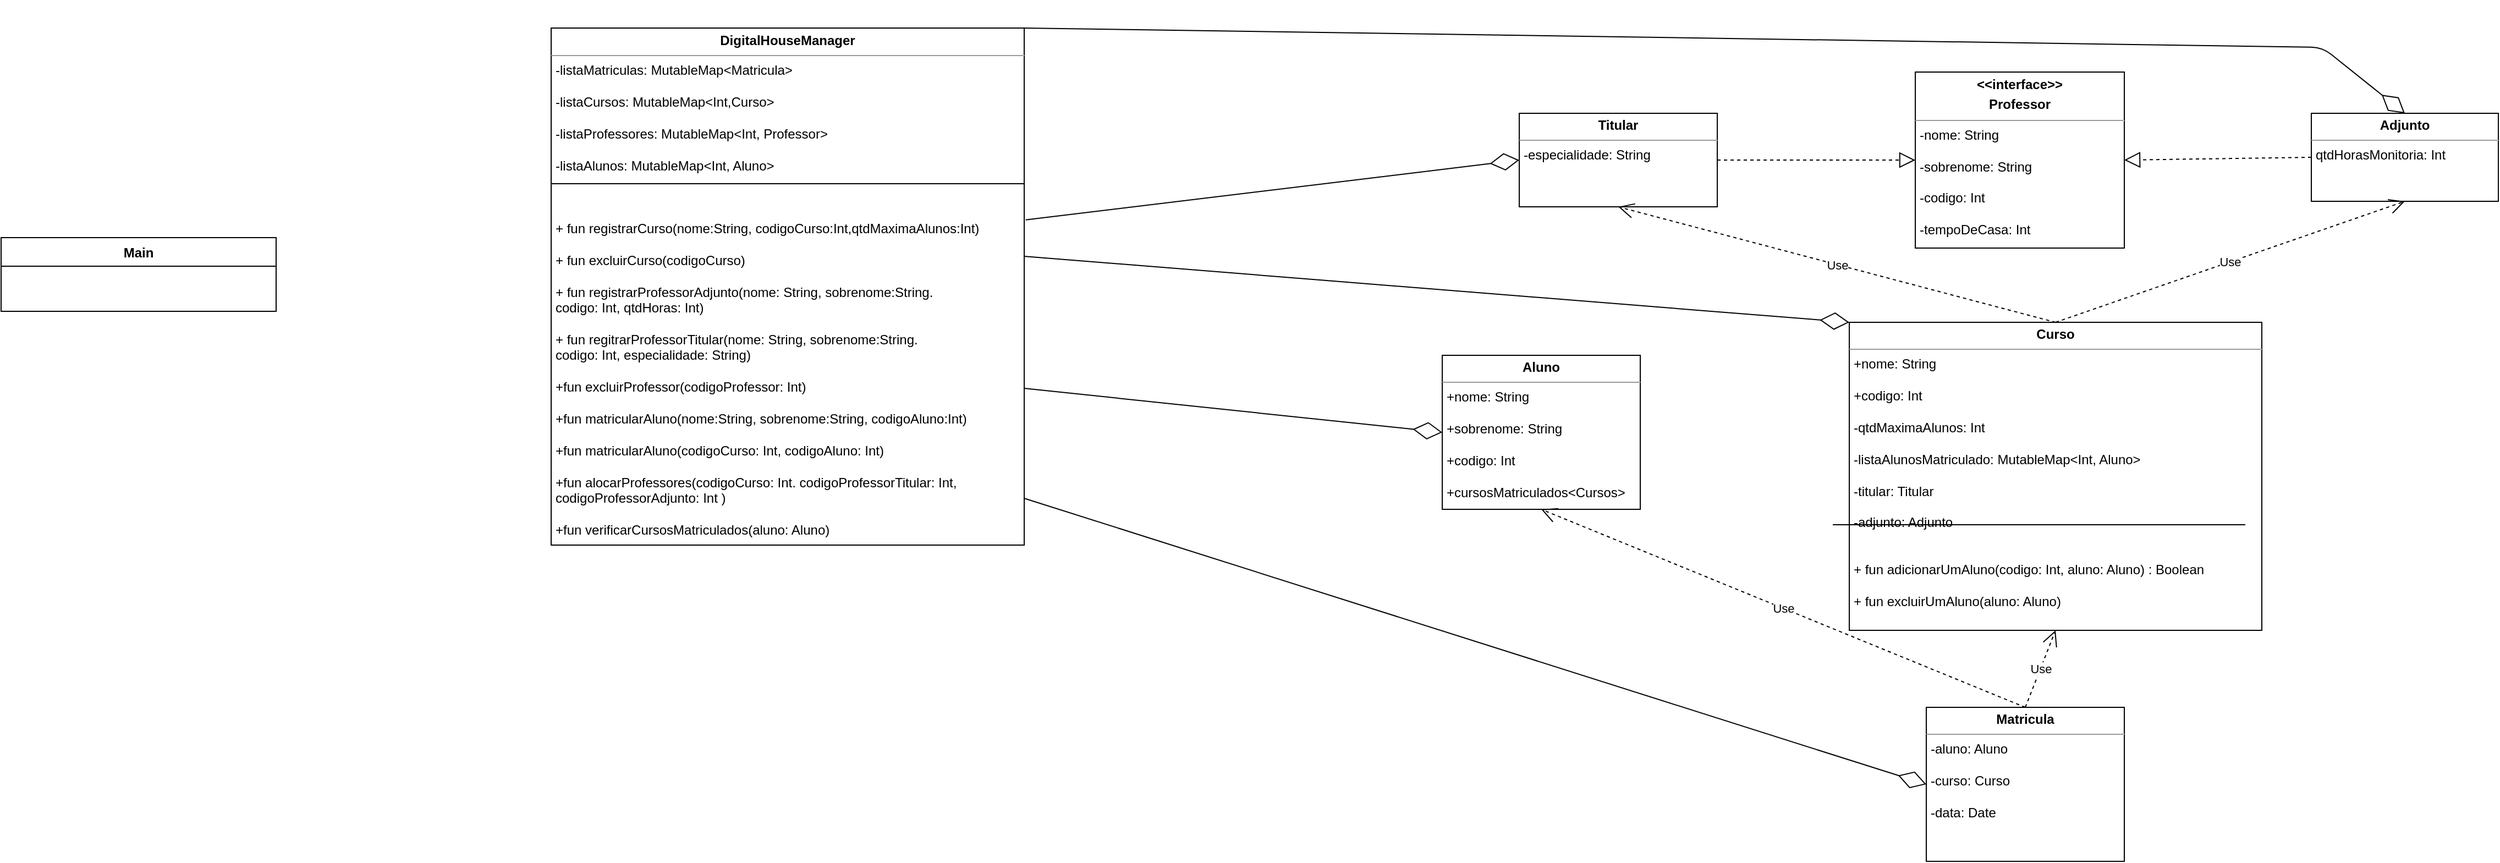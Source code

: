 <mxfile version="13.7.7" type="device"><diagram id="pJTIbs8gm_tFVkfFD0ff" name="Page-1"><mxGraphModel dx="3330" dy="2386" grid="1" gridSize="10" guides="1" tooltips="1" connect="1" arrows="1" fold="1" page="1" pageScale="1" pageWidth="850" pageHeight="1100" math="0" shadow="0"><root><mxCell id="0"/><mxCell id="1" parent="0"/><mxCell id="R6zgX_rCGJUKj4s8_wKS-1" value="&lt;p style=&quot;margin: 0px ; margin-top: 4px ; text-align: center&quot;&gt;&lt;b&gt;Aluno&lt;/b&gt;&lt;/p&gt;&lt;hr size=&quot;1&quot;&gt;&lt;p style=&quot;margin: 0px ; margin-left: 4px&quot;&gt;+nome: String&lt;/p&gt;&lt;p style=&quot;margin: 0px ; margin-left: 4px&quot;&gt;&lt;br&gt;&lt;/p&gt;&lt;p style=&quot;margin: 0px ; margin-left: 4px&quot;&gt;+sobrenome: String&lt;/p&gt;&lt;p style=&quot;margin: 0px ; margin-left: 4px&quot;&gt;&lt;br&gt;&lt;/p&gt;&lt;p style=&quot;margin: 0px ; margin-left: 4px&quot;&gt;+codigo: Int&lt;/p&gt;&lt;p style=&quot;margin: 0px ; margin-left: 4px&quot;&gt;&lt;br&gt;&lt;/p&gt;&lt;p style=&quot;margin: 0px ; margin-left: 4px&quot;&gt;+cursosMatriculados&amp;lt;Cursos&amp;gt;&lt;/p&gt;&lt;p style=&quot;margin: 0px ; margin-left: 4px&quot;&gt;&lt;br&gt;&lt;/p&gt;&lt;p style=&quot;margin: 0px ; margin-left: 4px&quot;&gt;&lt;br&gt;&lt;/p&gt;&lt;p style=&quot;margin: 0px ; margin-left: 4px&quot;&gt;&lt;br&gt;&lt;/p&gt;" style="verticalAlign=top;align=left;overflow=fill;fontSize=12;fontFamily=Helvetica;html=1;" parent="1" vertex="1"><mxGeometry x="550" y="320" width="180" height="140" as="geometry"/></mxCell><mxCell id="R6zgX_rCGJUKj4s8_wKS-2" value="&lt;p style=&quot;margin: 0px ; margin-top: 4px ; text-align: center&quot;&gt;&lt;b&gt;Curso&lt;/b&gt;&lt;/p&gt;&lt;hr size=&quot;1&quot;&gt;&lt;p style=&quot;margin: 0px ; margin-left: 4px&quot;&gt;+nome: String&lt;/p&gt;&lt;p style=&quot;margin: 0px ; margin-left: 4px&quot;&gt;&lt;br&gt;&lt;/p&gt;&lt;p style=&quot;margin: 0px ; margin-left: 4px&quot;&gt;+codigo: Int&lt;/p&gt;&lt;p style=&quot;margin: 0px ; margin-left: 4px&quot;&gt;&lt;br&gt;&lt;/p&gt;&lt;p style=&quot;margin: 0px ; margin-left: 4px&quot;&gt;-qtdMaximaAlunos: Int&lt;/p&gt;&lt;p style=&quot;margin: 0px ; margin-left: 4px&quot;&gt;&lt;br&gt;&lt;/p&gt;&lt;p style=&quot;margin: 0px ; margin-left: 4px&quot;&gt;-listaAlunosMatriculado: MutableMap&amp;lt;Int, Aluno&amp;gt;&lt;/p&gt;&lt;p style=&quot;margin: 0px ; margin-left: 4px&quot;&gt;&lt;br&gt;&lt;/p&gt;&lt;p style=&quot;margin: 0px ; margin-left: 4px&quot;&gt;-titular: Titular&lt;/p&gt;&lt;p style=&quot;margin: 0px ; margin-left: 4px&quot;&gt;&lt;br&gt;&lt;/p&gt;&lt;p style=&quot;margin: 0px ; margin-left: 4px&quot;&gt;-adjunto: Adjunto&lt;/p&gt;&lt;p style=&quot;margin: 0px ; margin-left: 4px&quot;&gt;&lt;br&gt;&lt;/p&gt;&lt;p style=&quot;margin: 0px ; margin-left: 4px&quot;&gt;&lt;br&gt;&lt;/p&gt;&lt;p style=&quot;margin: 0px ; margin-left: 4px&quot;&gt;+ fun adicionarUmAluno(codigo: Int, aluno: Aluno) : Boolean&lt;/p&gt;&lt;p style=&quot;margin: 0px ; margin-left: 4px&quot;&gt;&lt;br&gt;&lt;/p&gt;&lt;p style=&quot;margin: 0px 0px 0px 4px&quot;&gt;+ fun excluirUmAluno(aluno: Aluno)&amp;nbsp;&lt;/p&gt;&lt;p style=&quot;margin: 0px 0px 0px 4px&quot;&gt;&lt;br&gt;&lt;/p&gt;&lt;p style=&quot;margin: 0px ; margin-left: 4px&quot;&gt;&lt;br&gt;&lt;/p&gt;&lt;p style=&quot;margin: 0px ; margin-left: 4px&quot;&gt;&lt;br&gt;&lt;/p&gt;" style="verticalAlign=top;align=left;overflow=fill;fontSize=12;fontFamily=Helvetica;html=1;" parent="1" vertex="1"><mxGeometry x="920" y="290" width="375" height="280" as="geometry"/></mxCell><mxCell id="R6zgX_rCGJUKj4s8_wKS-4" value="&lt;p style=&quot;margin: 0px ; margin-top: 4px ; text-align: center&quot;&gt;&lt;b&gt;&amp;lt;&amp;lt;interface&amp;gt;&amp;gt;&lt;/b&gt;&lt;/p&gt;&lt;p style=&quot;margin: 0px ; margin-top: 4px ; text-align: center&quot;&gt;&lt;b&gt;Professor&lt;/b&gt;&lt;/p&gt;&lt;hr size=&quot;1&quot;&gt;&lt;p style=&quot;margin: 0px ; margin-left: 4px&quot;&gt;-nome: String&lt;/p&gt;&lt;p style=&quot;margin: 0px ; margin-left: 4px&quot;&gt;&lt;br&gt;&lt;/p&gt;&lt;p style=&quot;margin: 0px ; margin-left: 4px&quot;&gt;-sobrenome: String&lt;/p&gt;&lt;p style=&quot;margin: 0px ; margin-left: 4px&quot;&gt;&lt;br&gt;&lt;/p&gt;&lt;p style=&quot;margin: 0px ; margin-left: 4px&quot;&gt;-codigo: Int&lt;/p&gt;&lt;p style=&quot;margin: 0px ; margin-left: 4px&quot;&gt;&lt;br&gt;&lt;/p&gt;&lt;p style=&quot;margin: 0px ; margin-left: 4px&quot;&gt;-tempoDeCasa: Int&lt;/p&gt;&lt;p style=&quot;margin: 0px ; margin-left: 4px&quot;&gt;&lt;br&gt;&lt;/p&gt;&lt;p style=&quot;margin: 0px ; margin-left: 4px&quot;&gt;&lt;br&gt;&lt;/p&gt;" style="verticalAlign=top;align=left;overflow=fill;fontSize=12;fontFamily=Helvetica;html=1;" parent="1" vertex="1"><mxGeometry x="980" y="62.5" width="190" height="160" as="geometry"/></mxCell><mxCell id="R6zgX_rCGJUKj4s8_wKS-5" value="&lt;p style=&quot;margin: 0px ; margin-top: 4px ; text-align: center&quot;&gt;&lt;b&gt;Titular&lt;/b&gt;&lt;br&gt;&lt;/p&gt;&lt;hr size=&quot;1&quot;&gt;&lt;p style=&quot;margin: 0px ; margin-left: 4px&quot;&gt;-especialidade: String&lt;/p&gt;&lt;p style=&quot;margin: 0px ; margin-left: 4px&quot;&gt;&lt;br&gt;&lt;/p&gt;" style="verticalAlign=top;align=left;overflow=fill;fontSize=12;fontFamily=Helvetica;html=1;" parent="1" vertex="1"><mxGeometry x="620" y="100" width="180" height="85" as="geometry"/></mxCell><mxCell id="R6zgX_rCGJUKj4s8_wKS-6" value="" style="endArrow=block;dashed=1;endFill=0;endSize=12;html=1;entryX=0;entryY=0.5;entryDx=0;entryDy=0;exitX=1;exitY=0.5;exitDx=0;exitDy=0;" parent="1" source="R6zgX_rCGJUKj4s8_wKS-5" target="R6zgX_rCGJUKj4s8_wKS-4" edge="1"><mxGeometry width="160" relative="1" as="geometry"><mxPoint x="340" y="290" as="sourcePoint"/><mxPoint x="500" y="290" as="targetPoint"/></mxGeometry></mxCell><mxCell id="R6zgX_rCGJUKj4s8_wKS-7" value="&lt;p style=&quot;margin: 0px ; margin-top: 4px ; text-align: center&quot;&gt;&lt;b&gt;Adjunto&lt;/b&gt;&lt;br&gt;&lt;/p&gt;&lt;hr size=&quot;1&quot;&gt;&lt;p style=&quot;margin: 0px ; margin-left: 4px&quot;&gt;qtdHorasMonitoria: Int&lt;/p&gt;&lt;p style=&quot;margin: 0px ; margin-left: 4px&quot;&gt;&lt;br&gt;&lt;/p&gt;&lt;p style=&quot;margin: 0px ; margin-left: 4px&quot;&gt;&lt;br&gt;&lt;/p&gt;" style="verticalAlign=top;align=left;overflow=fill;fontSize=12;fontFamily=Helvetica;html=1;" parent="1" vertex="1"><mxGeometry x="1340" y="100" width="170" height="80" as="geometry"/></mxCell><mxCell id="R6zgX_rCGJUKj4s8_wKS-8" value="" style="endArrow=block;dashed=1;endFill=0;endSize=12;html=1;entryX=1;entryY=0.5;entryDx=0;entryDy=0;exitX=0;exitY=0.5;exitDx=0;exitDy=0;" parent="1" source="R6zgX_rCGJUKj4s8_wKS-7" target="R6zgX_rCGJUKj4s8_wKS-4" edge="1"><mxGeometry width="160" relative="1" as="geometry"><mxPoint x="405" y="320" as="sourcePoint"/><mxPoint x="465" y="190" as="targetPoint"/></mxGeometry></mxCell><mxCell id="R6zgX_rCGJUKj4s8_wKS-9" value="Use" style="endArrow=open;endSize=12;dashed=1;html=1;exitX=0.5;exitY=0;exitDx=0;exitDy=0;entryX=0.5;entryY=1;entryDx=0;entryDy=0;" parent="1" source="R6zgX_rCGJUKj4s8_wKS-2" target="R6zgX_rCGJUKj4s8_wKS-5" edge="1"><mxGeometry width="160" relative="1" as="geometry"><mxPoint x="500" y="500" as="sourcePoint"/><mxPoint x="660" y="500" as="targetPoint"/></mxGeometry></mxCell><mxCell id="R6zgX_rCGJUKj4s8_wKS-10" value="Use" style="endArrow=open;endSize=12;dashed=1;html=1;entryX=0.5;entryY=1;entryDx=0;entryDy=0;exitX=0.5;exitY=0;exitDx=0;exitDy=0;" parent="1" source="R6zgX_rCGJUKj4s8_wKS-2" target="R6zgX_rCGJUKj4s8_wKS-7" edge="1"><mxGeometry width="160" relative="1" as="geometry"><mxPoint x="500" y="530" as="sourcePoint"/><mxPoint x="560" y="410" as="targetPoint"/></mxGeometry></mxCell><mxCell id="R6zgX_rCGJUKj4s8_wKS-12" value="&lt;p style=&quot;margin: 0px ; margin-top: 4px ; text-align: center&quot;&gt;&lt;b&gt;Matricula&lt;/b&gt;&lt;/p&gt;&lt;hr size=&quot;1&quot;&gt;&lt;p style=&quot;margin: 0px ; margin-left: 4px&quot;&gt;-aluno: Aluno&lt;/p&gt;&lt;p style=&quot;margin: 0px ; margin-left: 4px&quot;&gt;&lt;br&gt;&lt;/p&gt;&lt;p style=&quot;margin: 0px ; margin-left: 4px&quot;&gt;-curso: Curso&lt;/p&gt;&lt;p style=&quot;margin: 0px ; margin-left: 4px&quot;&gt;&lt;br&gt;&lt;/p&gt;&lt;p style=&quot;margin: 0px ; margin-left: 4px&quot;&gt;-data: Date&lt;/p&gt;&lt;p style=&quot;margin: 0px ; margin-left: 4px&quot;&gt;&lt;br&gt;&lt;/p&gt;&lt;p style=&quot;margin: 0px ; margin-left: 4px&quot;&gt;&lt;br&gt;&lt;/p&gt;" style="verticalAlign=top;align=left;overflow=fill;fontSize=12;fontFamily=Helvetica;html=1;" parent="1" vertex="1"><mxGeometry x="990" y="640" width="180" height="140" as="geometry"/></mxCell><mxCell id="R6zgX_rCGJUKj4s8_wKS-13" value="Use" style="endArrow=open;endSize=12;dashed=1;html=1;entryX=0.5;entryY=1;entryDx=0;entryDy=0;exitX=0.5;exitY=0;exitDx=0;exitDy=0;" parent="1" source="R6zgX_rCGJUKj4s8_wKS-12" target="R6zgX_rCGJUKj4s8_wKS-1" edge="1"><mxGeometry width="160" relative="1" as="geometry"><mxPoint x="240" y="790" as="sourcePoint"/><mxPoint x="400" y="790" as="targetPoint"/></mxGeometry></mxCell><mxCell id="R6zgX_rCGJUKj4s8_wKS-15" value="Use" style="endArrow=open;endSize=12;dashed=1;html=1;entryX=0.5;entryY=1;entryDx=0;entryDy=0;exitX=0.5;exitY=0;exitDx=0;exitDy=0;" parent="1" source="R6zgX_rCGJUKj4s8_wKS-12" target="R6zgX_rCGJUKj4s8_wKS-2" edge="1"><mxGeometry width="160" relative="1" as="geometry"><mxPoint x="270" y="820" as="sourcePoint"/><mxPoint x="130" y="680" as="targetPoint"/></mxGeometry></mxCell><mxCell id="R6zgX_rCGJUKj4s8_wKS-16" value="&lt;p style=&quot;margin: 0px ; margin-top: 4px ; text-align: center&quot;&gt;&lt;b&gt;DigitalHouseManager&lt;/b&gt;&lt;/p&gt;&lt;hr size=&quot;1&quot;&gt;&lt;p style=&quot;margin: 0px ; margin-left: 4px&quot;&gt;&lt;span&gt;-listaMatriculas:&amp;nbsp;&lt;/span&gt;MutableMap&lt;span&gt;&amp;lt;Matricula&amp;gt;&lt;/span&gt;&lt;/p&gt;&lt;p style=&quot;margin: 0px 0px 0px 4px&quot;&gt;&lt;br&gt;&lt;/p&gt;&lt;p style=&quot;margin: 0px 0px 0px 4px&quot;&gt;-listaCursos: MutableMap&amp;lt;Int,Curso&amp;gt;&lt;/p&gt;&lt;p style=&quot;margin: 0px 0px 0px 4px&quot;&gt;&lt;br&gt;&lt;/p&gt;&lt;p style=&quot;margin: 0px ; margin-left: 4px&quot;&gt;&lt;span&gt;-listaProfessores:&amp;nbsp;&lt;/span&gt;MutableMap&lt;span&gt;&amp;lt;Int, Professor&amp;gt;&lt;/span&gt;&lt;/p&gt;&lt;p style=&quot;margin: 0px 0px 0px 4px&quot;&gt;&lt;br&gt;&lt;/p&gt;&lt;p style=&quot;margin: 0px ; margin-left: 4px&quot;&gt;-listaAlunos: MutableMap&amp;lt;Int, Aluno&amp;gt;&lt;/p&gt;&lt;p style=&quot;margin: 0px ; margin-left: 4px&quot;&gt;&lt;br&gt;&lt;/p&gt;&lt;p style=&quot;margin: 0px ; margin-left: 4px&quot;&gt;&lt;br&gt;&lt;/p&gt;&lt;p style=&quot;margin: 0px ; margin-left: 4px&quot;&gt;&lt;br&gt;&lt;/p&gt;&lt;p style=&quot;margin: 0px ; margin-left: 4px&quot;&gt;+ fun registrarCurso(nome:String, codigoCurso:Int,qtdMaximaAlunos:Int)&lt;/p&gt;&lt;p style=&quot;margin: 0px ; margin-left: 4px&quot;&gt;&lt;br&gt;&lt;/p&gt;&lt;p style=&quot;margin: 0px ; margin-left: 4px&quot;&gt;+ fun excluirCurso(codigoCurso)&lt;/p&gt;&lt;p style=&quot;margin: 0px ; margin-left: 4px&quot;&gt;&lt;br&gt;&lt;/p&gt;&lt;p style=&quot;margin: 0px ; margin-left: 4px&quot;&gt;+ fun registrarProfessorAdjunto(nome: String, sobrenome:String.&lt;/p&gt;&lt;p style=&quot;margin: 0px ; margin-left: 4px&quot;&gt;codigo: Int, qtdHoras: Int)&lt;/p&gt;&lt;p style=&quot;margin: 0px ; margin-left: 4px&quot;&gt;&lt;br&gt;&lt;/p&gt;&lt;p style=&quot;margin: 0px 0px 0px 4px&quot;&gt;+ fun regitrarProfessorTitular(nome: String, sobrenome:String.&lt;/p&gt;&lt;p style=&quot;margin: 0px 0px 0px 4px&quot;&gt;codigo: Int, especialidade: String)&lt;/p&gt;&lt;p style=&quot;margin: 0px 0px 0px 4px&quot;&gt;&lt;br&gt;&lt;/p&gt;&lt;p style=&quot;margin: 0px 0px 0px 4px&quot;&gt;+fun excluirProfessor(codigoProfessor: Int)&lt;/p&gt;&lt;p style=&quot;margin: 0px 0px 0px 4px&quot;&gt;&lt;br&gt;&lt;/p&gt;&lt;p style=&quot;margin: 0px 0px 0px 4px&quot;&gt;+fun matricularAluno(nome:String, sobrenome:String, codigoAluno:Int)&lt;/p&gt;&lt;p style=&quot;margin: 0px 0px 0px 4px&quot;&gt;&lt;br&gt;&lt;/p&gt;&lt;p style=&quot;margin: 0px 0px 0px 4px&quot;&gt;+fun matricularAluno(codigoCurso: Int, codigoAluno: Int)&lt;br&gt;&lt;/p&gt;&lt;p style=&quot;margin: 0px 0px 0px 4px&quot;&gt;&lt;br&gt;&lt;/p&gt;&lt;p style=&quot;margin: 0px 0px 0px 4px&quot;&gt;+fun alocarProfessores(codigoCurso: Int. codigoProfessorTitular: Int,&lt;/p&gt;&lt;p style=&quot;margin: 0px 0px 0px 4px&quot;&gt;codigoProfessorAdjunto: Int )&lt;/p&gt;&lt;p style=&quot;margin: 0px 0px 0px 4px&quot;&gt;&lt;br&gt;&lt;/p&gt;&lt;p style=&quot;margin: 0px 0px 0px 4px&quot;&gt;+fun verificarCursosMatriculados(aluno: Aluno)&lt;/p&gt;&lt;p style=&quot;margin: 0px 0px 0px 4px&quot;&gt;&lt;br&gt;&lt;/p&gt;&lt;p style=&quot;margin: 0px 0px 0px 4px&quot;&gt;&lt;br&gt;&lt;/p&gt;&lt;p style=&quot;margin: 0px 0px 0px 4px&quot;&gt;&lt;br&gt;&lt;/p&gt;" style="verticalAlign=top;align=left;overflow=fill;fontSize=12;fontFamily=Helvetica;html=1;" parent="1" vertex="1"><mxGeometry x="-260" y="22.5" width="430" height="470" as="geometry"/></mxCell><mxCell id="iMgkfR7t9IdWn3VLPyFC-4" value="" style="line;strokeWidth=1;fillColor=none;align=left;verticalAlign=middle;spacingTop=-1;spacingLeft=3;spacingRight=3;rotatable=0;labelPosition=right;points=[];portConstraint=eastwest;" parent="1" vertex="1"><mxGeometry x="-260" y="160" width="430" height="8" as="geometry"/></mxCell><mxCell id="iMgkfR7t9IdWn3VLPyFC-7" value="" style="endArrow=diamondThin;endFill=0;endSize=24;html=1;entryX=0;entryY=0;entryDx=0;entryDy=0;" parent="1" target="R6zgX_rCGJUKj4s8_wKS-2" edge="1"><mxGeometry width="160" relative="1" as="geometry"><mxPoint x="170" y="230" as="sourcePoint"/><mxPoint x="330" y="230" as="targetPoint"/></mxGeometry></mxCell><mxCell id="iMgkfR7t9IdWn3VLPyFC-8" value="" style="endArrow=diamondThin;endFill=0;endSize=24;html=1;entryX=0;entryY=0.5;entryDx=0;entryDy=0;" parent="1" target="R6zgX_rCGJUKj4s8_wKS-12" edge="1"><mxGeometry width="160" relative="1" as="geometry"><mxPoint x="170" y="450" as="sourcePoint"/><mxPoint x="330" y="450" as="targetPoint"/></mxGeometry></mxCell><mxCell id="iMgkfR7t9IdWn3VLPyFC-9" value="" style="endArrow=diamondThin;endFill=0;endSize=24;html=1;entryX=0;entryY=0.5;entryDx=0;entryDy=0;exitX=1.003;exitY=0.371;exitDx=0;exitDy=0;exitPerimeter=0;" parent="1" source="R6zgX_rCGJUKj4s8_wKS-16" target="R6zgX_rCGJUKj4s8_wKS-5" edge="1"><mxGeometry width="160" relative="1" as="geometry"><mxPoint x="170" y="163.29" as="sourcePoint"/><mxPoint x="330" y="163.29" as="targetPoint"/></mxGeometry></mxCell><mxCell id="iMgkfR7t9IdWn3VLPyFC-10" value="" style="endArrow=diamondThin;endFill=0;endSize=24;html=1;entryX=0.5;entryY=0;entryDx=0;entryDy=0;" parent="1" target="R6zgX_rCGJUKj4s8_wKS-7" edge="1"><mxGeometry width="160" relative="1" as="geometry"><mxPoint x="170" y="22.5" as="sourcePoint"/><mxPoint x="1450" y="23" as="targetPoint"/><Array as="points"><mxPoint x="1350" y="40"/></Array></mxGeometry></mxCell><mxCell id="iMgkfR7t9IdWn3VLPyFC-11" value="" style="endArrow=diamondThin;endFill=0;endSize=24;html=1;entryX=0;entryY=0.5;entryDx=0;entryDy=0;" parent="1" target="R6zgX_rCGJUKj4s8_wKS-1" edge="1"><mxGeometry width="160" relative="1" as="geometry"><mxPoint x="170" y="350" as="sourcePoint"/><mxPoint x="330" y="350" as="targetPoint"/></mxGeometry></mxCell><mxCell id="iMgkfR7t9IdWn3VLPyFC-12" value="" style="line;strokeWidth=1;fillColor=none;align=left;verticalAlign=middle;spacingTop=-1;spacingLeft=3;spacingRight=3;rotatable=0;labelPosition=right;points=[];portConstraint=eastwest;labelBackgroundColor=#ffffff;" parent="1" vertex="1"><mxGeometry x="905" y="470" width="375" height="8" as="geometry"/></mxCell><mxCell id="Oy2IhAkiYl5kXFJCG3SW-1" value="Main" style="swimlane;fontStyle=1;align=center;verticalAlign=top;childLayout=stackLayout;horizontal=1;startSize=26;horizontalStack=0;resizeParent=1;resizeParentMax=0;resizeLast=0;collapsible=1;marginBottom=0;" parent="1" vertex="1"><mxGeometry x="-760" y="213" width="250" height="67" as="geometry"/></mxCell></root></mxGraphModel></diagram></mxfile>